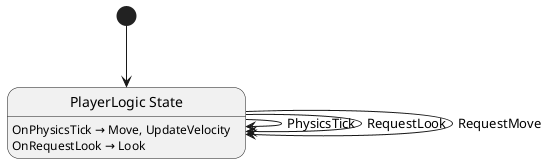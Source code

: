 @startuml PlayerLogic
state "PlayerLogic State" as Vardag_PlayerLogic_State

Vardag_PlayerLogic_State --> Vardag_PlayerLogic_State : PhysicsTick
Vardag_PlayerLogic_State --> Vardag_PlayerLogic_State : RequestLook
Vardag_PlayerLogic_State --> Vardag_PlayerLogic_State : RequestMove

Vardag_PlayerLogic_State : OnPhysicsTick → Move, UpdateVelocity
Vardag_PlayerLogic_State : OnRequestLook → Look

[*] --> Vardag_PlayerLogic_State
@enduml